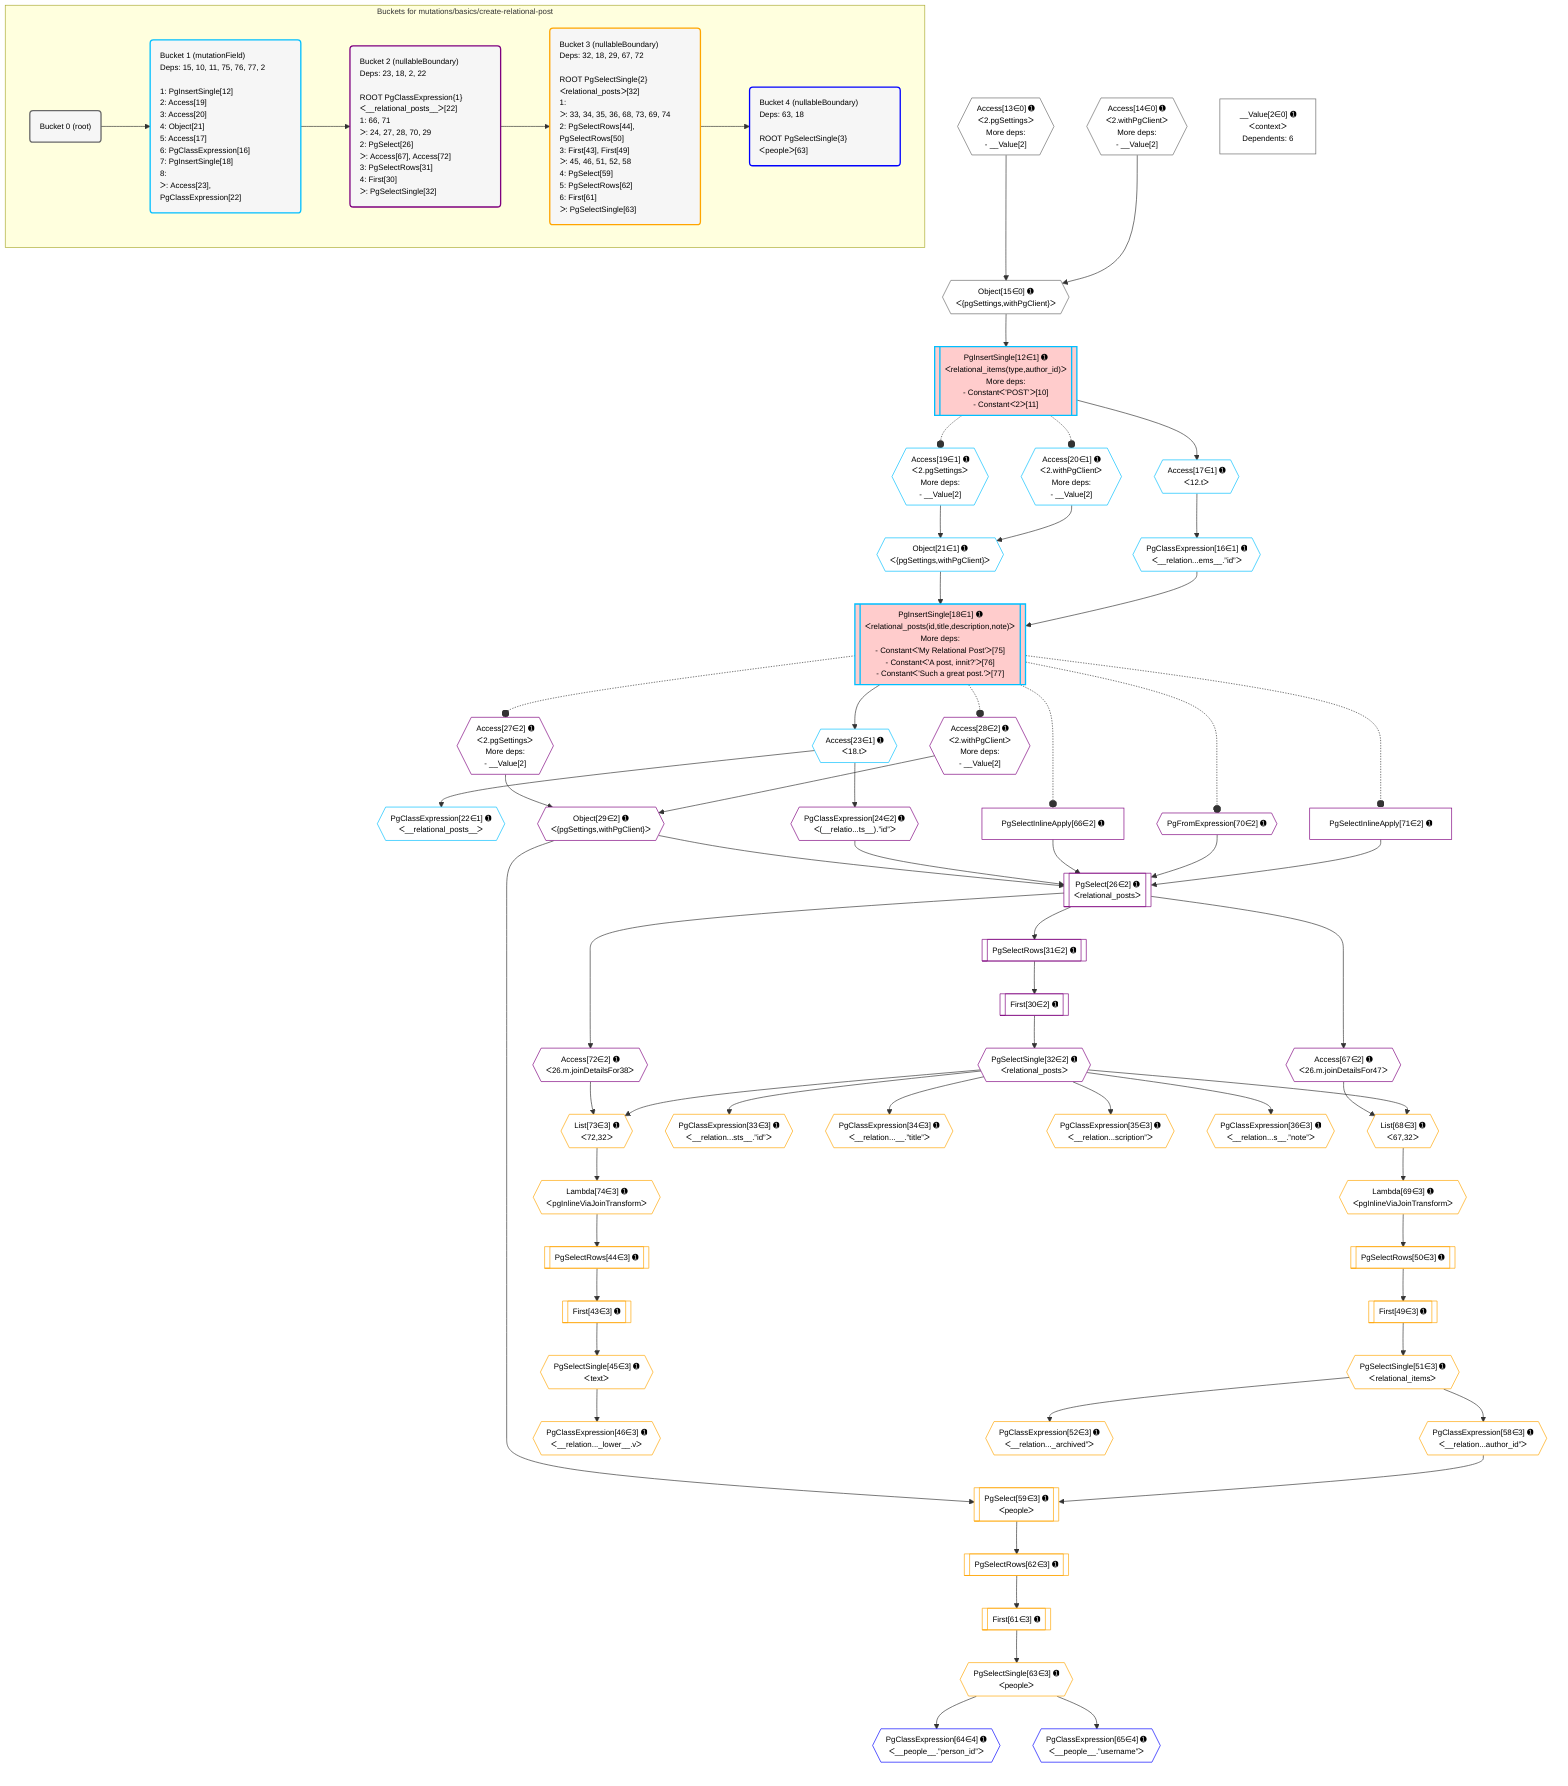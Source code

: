 %%{init: {'themeVariables': { 'fontSize': '12px'}}}%%
graph TD
    classDef path fill:#eee,stroke:#000,color:#000
    classDef plan fill:#fff,stroke-width:1px,color:#000
    classDef itemplan fill:#fff,stroke-width:2px,color:#000
    classDef unbatchedplan fill:#dff,stroke-width:1px,color:#000
    classDef sideeffectplan fill:#fcc,stroke-width:2px,color:#000
    classDef bucket fill:#f6f6f6,color:#000,stroke-width:2px,text-align:left

    subgraph "Buckets for mutations/basics/create-relational-post"
    Bucket0("Bucket 0 (root)"):::bucket
    Bucket1("Bucket 1 (mutationField)<br />Deps: 15, 10, 11, 75, 76, 77, 2<br /><br />1: PgInsertSingle[12]<br />2: Access[19]<br />3: Access[20]<br />4: Object[21]<br />5: Access[17]<br />6: PgClassExpression[16]<br />7: PgInsertSingle[18]<br />8: <br />ᐳ: Access[23], PgClassExpression[22]"):::bucket
    Bucket2("Bucket 2 (nullableBoundary)<br />Deps: 23, 18, 2, 22<br /><br />ROOT PgClassExpression{1}ᐸ__relational_posts__ᐳ[22]<br />1: 66, 71<br />ᐳ: 24, 27, 28, 70, 29<br />2: PgSelect[26]<br />ᐳ: Access[67], Access[72]<br />3: PgSelectRows[31]<br />4: First[30]<br />ᐳ: PgSelectSingle[32]"):::bucket
    Bucket3("Bucket 3 (nullableBoundary)<br />Deps: 32, 18, 29, 67, 72<br /><br />ROOT PgSelectSingle{2}ᐸrelational_postsᐳ[32]<br />1: <br />ᐳ: 33, 34, 35, 36, 68, 73, 69, 74<br />2: PgSelectRows[44], PgSelectRows[50]<br />3: First[43], First[49]<br />ᐳ: 45, 46, 51, 52, 58<br />4: PgSelect[59]<br />5: PgSelectRows[62]<br />6: First[61]<br />ᐳ: PgSelectSingle[63]"):::bucket
    Bucket4("Bucket 4 (nullableBoundary)<br />Deps: 63, 18<br /><br />ROOT PgSelectSingle{3}ᐸpeopleᐳ[63]"):::bucket
    end
    Bucket0 --> Bucket1
    Bucket1 --> Bucket2
    Bucket2 --> Bucket3
    Bucket3 --> Bucket4

    %% plan dependencies
    Object15{{"Object[15∈0] ➊<br />ᐸ{pgSettings,withPgClient}ᐳ"}}:::plan
    Access13{{"Access[13∈0] ➊<br />ᐸ2.pgSettingsᐳ<br />More deps:<br />- __Value[2]"}}:::plan
    Access14{{"Access[14∈0] ➊<br />ᐸ2.withPgClientᐳ<br />More deps:<br />- __Value[2]"}}:::plan
    Access13 & Access14 --> Object15
    __Value2["__Value[2∈0] ➊<br />ᐸcontextᐳ<br />Dependents: 6"]:::plan
    PgInsertSingle18[["PgInsertSingle[18∈1] ➊<br />ᐸrelational_posts(id,title,description,note)ᐳ<br />More deps:<br />- Constantᐸ'My Relational Post'ᐳ[75]<br />- Constantᐸ'A post, innit?'ᐳ[76]<br />- Constantᐸ'Such a great post.'ᐳ[77]"]]:::sideeffectplan
    Object21{{"Object[21∈1] ➊<br />ᐸ{pgSettings,withPgClient}ᐳ"}}:::plan
    PgClassExpression16{{"PgClassExpression[16∈1] ➊<br />ᐸ__relation...ems__.”id”ᐳ"}}:::plan
    Object21 & PgClassExpression16 --> PgInsertSingle18
    PgInsertSingle12[["PgInsertSingle[12∈1] ➊<br />ᐸrelational_items(type,author_id)ᐳ<br />More deps:<br />- Constantᐸ'POST'ᐳ[10]<br />- Constantᐸ2ᐳ[11]"]]:::sideeffectplan
    Object15 --> PgInsertSingle12
    Access19{{"Access[19∈1] ➊<br />ᐸ2.pgSettingsᐳ<br />More deps:<br />- __Value[2]"}}:::plan
    Access20{{"Access[20∈1] ➊<br />ᐸ2.withPgClientᐳ<br />More deps:<br />- __Value[2]"}}:::plan
    Access19 & Access20 --> Object21
    Access17{{"Access[17∈1] ➊<br />ᐸ12.tᐳ"}}:::plan
    Access17 --> PgClassExpression16
    PgInsertSingle12 --> Access17
    PgClassExpression22{{"PgClassExpression[22∈1] ➊<br />ᐸ__relational_posts__ᐳ"}}:::plan
    Access23{{"Access[23∈1] ➊<br />ᐸ18.tᐳ"}}:::plan
    Access23 --> PgClassExpression22
    PgInsertSingle18 --> Access23
    PgSelect26[["PgSelect[26∈2] ➊<br />ᐸrelational_postsᐳ"]]:::plan
    Object29{{"Object[29∈2] ➊<br />ᐸ{pgSettings,withPgClient}ᐳ"}}:::plan
    PgClassExpression24{{"PgClassExpression[24∈2] ➊<br />ᐸ(__relatio...ts__).”id”ᐳ"}}:::plan
    PgSelectInlineApply66["PgSelectInlineApply[66∈2] ➊"]:::plan
    PgFromExpression70{{"PgFromExpression[70∈2] ➊"}}:::plan
    PgSelectInlineApply71["PgSelectInlineApply[71∈2] ➊"]:::plan
    Object29 & PgClassExpression24 & PgSelectInlineApply66 & PgFromExpression70 & PgSelectInlineApply71 --> PgSelect26
    Access27{{"Access[27∈2] ➊<br />ᐸ2.pgSettingsᐳ<br />More deps:<br />- __Value[2]"}}:::plan
    Access28{{"Access[28∈2] ➊<br />ᐸ2.withPgClientᐳ<br />More deps:<br />- __Value[2]"}}:::plan
    Access27 & Access28 --> Object29
    Access23 --> PgClassExpression24
    First30[["First[30∈2] ➊"]]:::plan
    PgSelectRows31[["PgSelectRows[31∈2] ➊"]]:::plan
    PgSelectRows31 --> First30
    PgSelect26 --> PgSelectRows31
    PgSelectSingle32{{"PgSelectSingle[32∈2] ➊<br />ᐸrelational_postsᐳ"}}:::plan
    First30 --> PgSelectSingle32
    Access67{{"Access[67∈2] ➊<br />ᐸ26.m.joinDetailsFor47ᐳ"}}:::plan
    PgSelect26 --> Access67
    Access72{{"Access[72∈2] ➊<br />ᐸ26.m.joinDetailsFor38ᐳ"}}:::plan
    PgSelect26 --> Access72
    PgSelect59[["PgSelect[59∈3] ➊<br />ᐸpeopleᐳ"]]:::plan
    PgClassExpression58{{"PgClassExpression[58∈3] ➊<br />ᐸ__relation...author_id”ᐳ"}}:::plan
    Object29 & PgClassExpression58 --> PgSelect59
    List68{{"List[68∈3] ➊<br />ᐸ67,32ᐳ"}}:::plan
    Access67 & PgSelectSingle32 --> List68
    List73{{"List[73∈3] ➊<br />ᐸ72,32ᐳ"}}:::plan
    Access72 & PgSelectSingle32 --> List73
    PgClassExpression33{{"PgClassExpression[33∈3] ➊<br />ᐸ__relation...sts__.”id”ᐳ"}}:::plan
    PgSelectSingle32 --> PgClassExpression33
    PgClassExpression34{{"PgClassExpression[34∈3] ➊<br />ᐸ__relation...__.”title”ᐳ"}}:::plan
    PgSelectSingle32 --> PgClassExpression34
    PgClassExpression35{{"PgClassExpression[35∈3] ➊<br />ᐸ__relation...scription”ᐳ"}}:::plan
    PgSelectSingle32 --> PgClassExpression35
    PgClassExpression36{{"PgClassExpression[36∈3] ➊<br />ᐸ__relation...s__.”note”ᐳ"}}:::plan
    PgSelectSingle32 --> PgClassExpression36
    First43[["First[43∈3] ➊"]]:::plan
    PgSelectRows44[["PgSelectRows[44∈3] ➊"]]:::plan
    PgSelectRows44 --> First43
    Lambda74{{"Lambda[74∈3] ➊<br />ᐸpgInlineViaJoinTransformᐳ"}}:::plan
    Lambda74 --> PgSelectRows44
    PgSelectSingle45{{"PgSelectSingle[45∈3] ➊<br />ᐸtextᐳ"}}:::plan
    First43 --> PgSelectSingle45
    PgClassExpression46{{"PgClassExpression[46∈3] ➊<br />ᐸ__relation..._lower__.vᐳ"}}:::plan
    PgSelectSingle45 --> PgClassExpression46
    First49[["First[49∈3] ➊"]]:::plan
    PgSelectRows50[["PgSelectRows[50∈3] ➊"]]:::plan
    PgSelectRows50 --> First49
    Lambda69{{"Lambda[69∈3] ➊<br />ᐸpgInlineViaJoinTransformᐳ"}}:::plan
    Lambda69 --> PgSelectRows50
    PgSelectSingle51{{"PgSelectSingle[51∈3] ➊<br />ᐸrelational_itemsᐳ"}}:::plan
    First49 --> PgSelectSingle51
    PgClassExpression52{{"PgClassExpression[52∈3] ➊<br />ᐸ__relation..._archived”ᐳ"}}:::plan
    PgSelectSingle51 --> PgClassExpression52
    PgSelectSingle51 --> PgClassExpression58
    First61[["First[61∈3] ➊"]]:::plan
    PgSelectRows62[["PgSelectRows[62∈3] ➊"]]:::plan
    PgSelectRows62 --> First61
    PgSelect59 --> PgSelectRows62
    PgSelectSingle63{{"PgSelectSingle[63∈3] ➊<br />ᐸpeopleᐳ"}}:::plan
    First61 --> PgSelectSingle63
    List68 --> Lambda69
    List73 --> Lambda74
    PgClassExpression64{{"PgClassExpression[64∈4] ➊<br />ᐸ__people__.”person_id”ᐳ"}}:::plan
    PgSelectSingle63 --> PgClassExpression64
    PgClassExpression65{{"PgClassExpression[65∈4] ➊<br />ᐸ__people__.”username”ᐳ"}}:::plan
    PgSelectSingle63 --> PgClassExpression65

    %% define steps
    classDef bucket0 stroke:#696969
    class Bucket0,__Value2,Access13,Access14,Object15 bucket0
    classDef bucket1 stroke:#00bfff
    class Bucket1,PgInsertSingle12,PgClassExpression16,Access17,PgInsertSingle18,Access19,Access20,Object21,PgClassExpression22,Access23 bucket1
    classDef bucket2 stroke:#7f007f
    class Bucket2,PgClassExpression24,PgSelect26,Access27,Access28,Object29,First30,PgSelectRows31,PgSelectSingle32,PgSelectInlineApply66,Access67,PgFromExpression70,PgSelectInlineApply71,Access72 bucket2
    classDef bucket3 stroke:#ffa500
    class Bucket3,PgClassExpression33,PgClassExpression34,PgClassExpression35,PgClassExpression36,First43,PgSelectRows44,PgSelectSingle45,PgClassExpression46,First49,PgSelectRows50,PgSelectSingle51,PgClassExpression52,PgClassExpression58,PgSelect59,First61,PgSelectRows62,PgSelectSingle63,List68,Lambda69,List73,Lambda74 bucket3
    classDef bucket4 stroke:#0000ff
    class Bucket4,PgClassExpression64,PgClassExpression65 bucket4

    %% implicit side effects
    PgInsertSingle12 -.-o Access19
    PgInsertSingle12 -.-o Access20
    PgInsertSingle18 -.-o Access27
    PgInsertSingle18 -.-o Access28
    PgInsertSingle18 -.-o PgSelectInlineApply66
    PgInsertSingle18 -.-o PgFromExpression70
    PgInsertSingle18 -.-o PgSelectInlineApply71